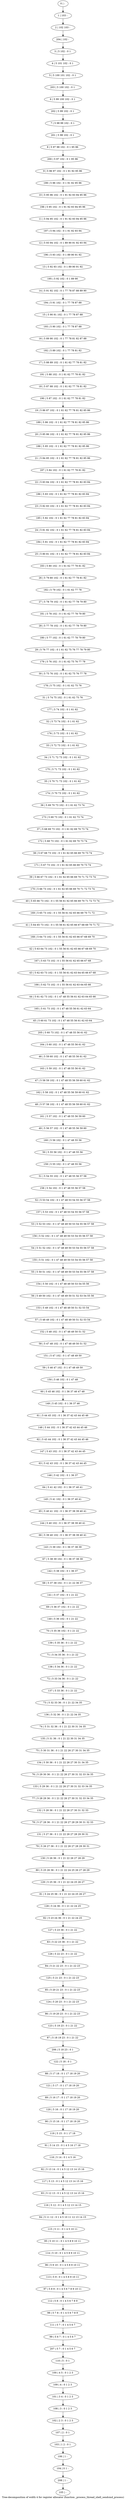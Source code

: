 digraph G {
graph [label="Tree-decomposition of width 4 for register allocator (function _process_thread_shell_sendcmd_process)"]
0[label="0 | : "];
1[label="1 | 103 : "];
2[label="2 | 102 103 : "];
3[label="3 | 5 102 : 0 1 "];
4[label="4 | 5 101 102 : 0 1 "];
5[label="5 | 5 100 101 102 : 0 1 "];
6[label="6 | 5 99 100 102 : 0 1 "];
7[label="7 | 5 98 99 102 : 0 1 "];
8[label="8 | 5 97 98 102 : 0 1 95 96 "];
9[label="9 | 5 96 97 102 : 0 1 91 92 95 96 "];
10[label="10 | 5 95 96 102 : 0 1 91 92 93 94 95 96 "];
11[label="11 | 5 94 95 102 : 0 1 91 92 93 94 95 96 "];
12[label="12 | 5 93 94 102 : 0 1 89 90 91 92 93 94 "];
13[label="13 | 5 92 93 102 : 0 1 89 90 91 92 "];
14[label="14 | 5 91 92 102 : 0 1 77 78 87 88 89 90 "];
15[label="15 | 5 90 91 102 : 0 1 77 78 87 88 "];
16[label="16 | 5 89 90 102 : 0 1 77 78 81 82 87 88 "];
17[label="17 | 5 88 89 102 : 0 1 61 62 77 78 81 82 "];
18[label="18 | 5 87 88 102 : 0 1 61 62 77 78 81 82 "];
19[label="19 | 5 86 87 102 : 0 1 61 62 77 78 81 82 85 86 "];
20[label="20 | 5 85 86 102 : 0 1 61 62 77 78 81 82 85 86 "];
21[label="21 | 5 84 85 102 : 0 1 61 62 77 78 81 82 85 86 "];
22[label="22 | 5 83 84 102 : 0 1 61 62 77 78 81 82 83 84 "];
23[label="23 | 5 82 83 102 : 0 1 61 62 77 78 81 82 83 84 "];
24[label="24 | 5 81 82 102 : 0 1 61 62 77 78 81 82 83 84 "];
25[label="25 | 5 80 81 102 : 0 1 61 62 77 78 81 82 83 84 "];
26[label="26 | 5 79 80 102 : 0 1 61 62 77 78 81 82 "];
27[label="27 | 5 78 79 102 : 0 1 61 62 77 78 79 80 "];
28[label="28 | 5 77 78 102 : 0 1 61 62 77 78 79 80 "];
29[label="29 | 5 76 77 102 : 0 1 61 62 75 76 77 78 79 80 "];
30[label="30 | 5 75 76 102 : 0 1 61 62 75 76 77 78 "];
31[label="31 | 5 74 75 102 : 0 1 61 62 75 76 "];
32[label="32 | 5 73 74 102 : 0 1 61 62 "];
33[label="33 | 5 72 73 102 : 0 1 61 62 "];
34[label="34 | 5 71 72 73 102 : 0 1 61 62 "];
35[label="35 | 5 70 71 73 102 : 0 1 61 62 "];
36[label="36 | 5 69 70 73 102 : 0 1 61 62 73 74 "];
37[label="37 | 5 68 69 73 102 : 0 1 61 62 69 70 73 74 "];
38[label="38 | 5 67 68 73 102 : 0 1 61 62 65 66 69 70 73 74 "];
39[label="39 | 5 66 67 73 102 : 0 1 61 62 65 66 69 70 71 72 73 74 "];
40[label="40 | 5 65 66 73 102 : 0 1 55 56 61 62 65 66 69 70 71 72 73 74 "];
41[label="41 | 5 64 65 73 102 : 0 1 55 56 61 62 65 66 67 68 69 70 71 72 "];
42[label="42 | 5 63 64 73 102 : 0 1 55 56 61 62 65 66 67 68 69 70 "];
43[label="43 | 5 62 63 73 102 : 0 1 55 56 61 62 63 64 65 66 67 68 "];
44[label="44 | 5 61 62 73 102 : 0 1 47 48 55 56 61 62 63 64 65 66 "];
45[label="45 | 5 60 61 73 102 : 0 1 47 48 55 56 61 62 63 64 "];
46[label="46 | 5 59 60 102 : 0 1 47 48 55 56 61 62 "];
47[label="47 | 5 58 59 102 : 0 1 47 48 55 56 59 60 61 62 "];
48[label="48 | 5 57 58 102 : 0 1 47 48 55 56 59 60 61 62 "];
49[label="49 | 5 56 57 102 : 0 1 47 48 55 56 59 60 "];
50[label="50 | 5 55 56 102 : 0 1 47 48 55 56 "];
51[label="51 | 5 54 55 102 : 0 1 47 48 55 56 57 58 "];
52[label="52 | 5 53 54 102 : 0 1 47 48 53 54 55 56 57 58 "];
53[label="53 | 5 52 53 102 : 0 1 47 48 49 50 53 54 55 56 57 58 "];
54[label="54 | 5 51 52 102 : 0 1 47 48 49 50 53 54 55 56 57 58 "];
55[label="55 | 5 50 51 102 : 0 1 47 48 49 50 53 54 55 56 57 58 "];
56[label="56 | 5 49 50 102 : 0 1 47 48 49 50 51 52 53 54 55 56 "];
57[label="57 | 5 48 49 102 : 0 1 47 48 49 50 51 52 53 54 "];
58[label="58 | 5 47 48 102 : 0 1 47 48 49 50 51 52 "];
59[label="59 | 5 46 47 102 : 0 1 47 48 49 50 "];
60[label="60 | 5 45 46 102 : 0 1 36 37 46 47 48 "];
61[label="61 | 5 44 45 102 : 0 1 36 37 42 43 44 45 46 "];
62[label="62 | 5 43 44 102 : 0 1 36 37 42 43 44 45 46 "];
63[label="63 | 5 42 43 102 : 0 1 36 37 42 43 44 45 "];
64[label="64 | 5 41 42 102 : 0 1 36 37 40 41 "];
65[label="65 | 5 40 41 102 : 0 1 36 37 38 39 40 41 "];
66[label="66 | 5 39 40 102 : 0 1 36 37 38 39 40 41 "];
67[label="67 | 5 38 39 102 : 0 1 36 37 38 39 "];
68[label="68 | 5 37 38 102 : 0 1 21 22 36 37 "];
69[label="69 | 5 36 37 102 : 0 1 21 22 "];
70[label="70 | 5 35 36 102 : 0 1 21 22 "];
71[label="71 | 5 34 35 36 : 0 1 21 22 "];
72[label="72 | 5 33 34 36 : 0 1 21 22 "];
73[label="73 | 5 32 33 36 : 0 1 21 22 34 35 "];
74[label="74 | 5 31 32 36 : 0 1 21 22 30 31 34 35 "];
75[label="75 | 5 30 31 36 : 0 1 21 22 26 27 30 31 34 35 "];
76[label="76 | 5 29 30 36 : 0 1 21 22 26 27 30 31 32 33 34 35 "];
77[label="77 | 5 28 29 36 : 0 1 21 22 26 27 30 31 32 33 34 35 "];
78[label="78 | 5 27 28 36 : 0 1 21 22 26 27 28 29 30 31 32 33 "];
79[label="79 | 5 26 27 36 : 0 1 21 22 26 27 28 29 30 31 "];
80[label="80 | 5 25 26 36 : 0 1 21 22 24 25 26 27 28 29 "];
81[label="81 | 5 24 25 36 : 0 1 21 22 24 25 26 27 "];
82[label="82 | 5 23 24 36 : 0 1 21 22 24 25 "];
83[label="83 | 5 22 23 36 : 0 1 21 22 "];
84[label="84 | 5 21 22 23 : 0 1 21 22 23 "];
85[label="85 | 5 20 21 23 : 0 1 21 22 23 "];
86[label="86 | 5 19 20 23 : 0 1 21 22 23 "];
87[label="87 | 5 18 19 23 : 0 1 21 22 "];
88[label="88 | 5 17 18 : 0 1 17 18 19 20 "];
89[label="89 | 5 16 17 : 0 1 17 18 19 20 "];
90[label="90 | 5 15 16 : 0 1 17 18 19 20 "];
91[label="91 | 5 14 15 : 0 1 4 5 16 17 18 "];
92[label="92 | 5 13 14 : 0 1 4 5 12 13 14 15 16 "];
93[label="93 | 5 12 13 : 0 1 4 5 12 13 14 15 16 "];
94[label="94 | 5 11 12 : 0 1 4 5 10 11 12 13 14 15 "];
95[label="95 | 5 10 11 : 0 1 4 5 8 9 10 11 "];
96[label="96 | 5 9 10 : 0 1 4 5 8 9 10 11 "];
97[label="97 | 5 8 9 : 0 1 4 5 6 7 8 9 10 11 "];
98[label="98 | 5 7 8 : 0 1 4 5 6 7 8 9 "];
99[label="99 | 5 6 7 : 0 1 4 5 6 7 "];
100[label="100 | 4 5 : 0 1 2 3 "];
101[label="101 | 3 4 : 0 1 2 3 "];
102[label="102 | 2 3 : 0 1 2 3 "];
103[label="103 | 1 2 : 0 1 "];
104[label="104 | 0 1 : "];
105[label="105 | : "];
106[label="106 | 1 : "];
107[label="107 | 2 : 0 1 "];
108[label="108 | 3 : 0 1 2 3 "];
109[label="109 | 4 : 0 1 2 3 "];
110[label="110 | 5 : 0 1 "];
111[label="111 | 5 7 : 0 1 4 5 6 7 "];
112[label="112 | 5 8 : 0 1 4 5 6 7 8 9 "];
113[label="113 | 5 9 : 0 1 4 5 8 9 10 11 "];
114[label="114 | 5 10 : 0 1 4 5 8 9 10 11 "];
115[label="115 | 5 11 : 0 1 4 5 10 11 "];
116[label="116 | 5 12 : 0 1 4 5 12 13 14 15 "];
117[label="117 | 5 13 : 0 1 4 5 12 13 14 15 16 "];
118[label="118 | 5 14 : 0 1 4 5 16 "];
119[label="119 | 5 15 : 0 1 17 18 "];
120[label="120 | 5 16 : 0 1 17 18 19 20 "];
121[label="121 | 5 17 : 0 1 17 18 19 20 "];
122[label="122 | 5 18 : 0 1 "];
123[label="123 | 5 19 23 : 0 1 21 22 "];
124[label="124 | 5 20 23 : 0 1 21 22 23 "];
125[label="125 | 5 21 23 : 0 1 21 22 23 "];
126[label="126 | 5 22 23 : 0 1 21 22 "];
127[label="127 | 5 23 36 : 0 1 21 22 "];
128[label="128 | 5 24 36 : 0 1 21 22 24 25 "];
129[label="129 | 5 25 36 : 0 1 21 22 24 25 26 27 "];
130[label="130 | 5 26 36 : 0 1 21 22 26 27 28 29 "];
131[label="131 | 5 27 36 : 0 1 21 22 26 27 28 29 30 31 "];
132[label="132 | 5 28 36 : 0 1 21 22 26 27 30 31 32 33 "];
133[label="133 | 5 29 36 : 0 1 21 22 26 27 30 31 32 33 34 35 "];
134[label="134 | 5 30 36 : 0 1 21 22 26 27 30 31 34 35 "];
135[label="135 | 5 31 36 : 0 1 21 22 30 31 34 35 "];
136[label="136 | 5 32 36 : 0 1 21 22 34 35 "];
137[label="137 | 5 33 36 : 0 1 21 22 "];
138[label="138 | 5 34 36 : 0 1 21 22 "];
139[label="139 | 5 35 36 : 0 1 21 22 "];
140[label="140 | 5 36 102 : 0 1 21 22 "];
141[label="141 | 5 37 102 : 0 1 21 22 "];
142[label="142 | 5 38 102 : 0 1 36 37 "];
143[label="143 | 5 39 102 : 0 1 36 37 38 39 "];
144[label="144 | 5 40 102 : 0 1 36 37 38 39 40 41 "];
145[label="145 | 5 41 102 : 0 1 36 37 40 41 "];
146[label="146 | 5 42 102 : 0 1 36 37 "];
147[label="147 | 5 43 102 : 0 1 36 37 42 43 44 45 "];
148[label="148 | 5 44 102 : 0 1 36 37 42 43 44 45 46 "];
149[label="149 | 5 45 102 : 0 1 36 37 46 "];
150[label="150 | 5 46 102 : 0 1 47 48 "];
151[label="151 | 5 47 102 : 0 1 47 48 49 50 "];
152[label="152 | 5 48 102 : 0 1 47 48 49 50 51 52 "];
153[label="153 | 5 49 102 : 0 1 47 48 49 50 51 52 53 54 "];
154[label="154 | 5 50 102 : 0 1 47 48 49 50 53 54 55 56 "];
155[label="155 | 5 51 102 : 0 1 47 48 49 50 53 54 55 56 57 58 "];
156[label="156 | 5 52 102 : 0 1 47 48 49 50 53 54 55 56 57 58 "];
157[label="157 | 5 53 102 : 0 1 47 48 53 54 55 56 57 58 "];
158[label="158 | 5 54 102 : 0 1 47 48 55 56 57 58 "];
159[label="159 | 5 55 102 : 0 1 47 48 55 56 "];
160[label="160 | 5 56 102 : 0 1 47 48 55 56 "];
161[label="161 | 5 57 102 : 0 1 47 48 55 56 59 60 "];
162[label="162 | 5 58 102 : 0 1 47 48 55 56 59 60 61 62 "];
163[label="163 | 5 59 102 : 0 1 47 48 55 56 61 62 "];
164[label="164 | 5 60 102 : 0 1 47 48 55 56 61 62 "];
165[label="165 | 5 61 73 102 : 0 1 47 48 55 56 61 62 63 64 "];
166[label="166 | 5 62 73 102 : 0 1 55 56 61 62 63 64 65 66 "];
167[label="167 | 5 63 73 102 : 0 1 55 56 61 62 65 66 67 68 "];
168[label="168 | 5 64 73 102 : 0 1 55 56 61 62 65 66 67 68 69 70 "];
169[label="169 | 5 65 73 102 : 0 1 55 56 61 62 65 66 69 70 71 72 "];
170[label="170 | 5 66 73 102 : 0 1 61 62 65 66 69 70 71 72 73 74 "];
171[label="171 | 5 67 73 102 : 0 1 61 62 65 66 69 70 73 74 "];
172[label="172 | 5 68 73 102 : 0 1 61 62 69 70 73 74 "];
173[label="173 | 5 69 73 102 : 0 1 61 62 73 74 "];
174[label="174 | 5 70 73 102 : 0 1 61 62 "];
175[label="175 | 5 71 73 102 : 0 1 61 62 "];
176[label="176 | 5 73 102 : 0 1 61 62 "];
177[label="177 | 5 74 102 : 0 1 61 62 "];
178[label="178 | 5 75 102 : 0 1 61 62 75 76 "];
179[label="179 | 5 76 102 : 0 1 61 62 75 76 77 78 "];
180[label="180 | 5 77 102 : 0 1 61 62 77 78 79 80 "];
181[label="181 | 5 78 102 : 0 1 61 62 77 78 79 80 "];
182[label="182 | 5 79 102 : 0 1 61 62 77 78 "];
183[label="183 | 5 80 102 : 0 1 61 62 77 78 81 82 "];
184[label="184 | 5 81 102 : 0 1 61 62 77 78 81 82 83 84 "];
185[label="185 | 5 82 102 : 0 1 61 62 77 78 81 82 83 84 "];
186[label="186 | 5 83 102 : 0 1 61 62 77 78 81 82 83 84 "];
187[label="187 | 5 84 102 : 0 1 61 62 77 78 81 82 "];
188[label="188 | 5 85 102 : 0 1 61 62 77 78 81 82 85 86 "];
189[label="189 | 5 86 102 : 0 1 61 62 77 78 81 82 85 86 "];
190[label="190 | 5 87 102 : 0 1 61 62 77 78 81 82 "];
191[label="191 | 5 88 102 : 0 1 61 62 77 78 81 82 "];
192[label="192 | 5 89 102 : 0 1 77 78 81 82 "];
193[label="193 | 5 90 102 : 0 1 77 78 87 88 "];
194[label="194 | 5 91 102 : 0 1 77 78 87 88 "];
195[label="195 | 5 92 102 : 0 1 89 90 "];
196[label="196 | 5 93 102 : 0 1 89 90 91 92 "];
197[label="197 | 5 94 102 : 0 1 91 92 93 94 "];
198[label="198 | 5 95 102 : 0 1 91 92 93 94 95 96 "];
199[label="199 | 5 96 102 : 0 1 91 92 95 96 "];
200[label="200 | 5 97 102 : 0 1 95 96 "];
201[label="201 | 5 98 102 : 0 1 "];
202[label="202 | 5 99 102 : 0 1 "];
203[label="203 | 5 100 102 : 0 1 "];
204[label="204 | 102 : "];
205[label="205 | 5 60 73 102 : 0 1 47 48 55 56 61 62 "];
206[label="206 | 5 18 23 : 0 1 "];
207[label="207 | 5 7 : 0 1 4 5 6 7 "];
208[label="208 | 1 : "];
0->1 ;
1->2 ;
3->4 ;
4->5 ;
33->34 ;
106->104 ;
103->106 ;
107->103 ;
102->107 ;
108->102 ;
101->108 ;
109->101 ;
100->109 ;
110->100 ;
111->99 ;
98->111 ;
112->98 ;
97->112 ;
113->97 ;
96->113 ;
114->96 ;
95->114 ;
115->95 ;
94->115 ;
116->94 ;
93->116 ;
117->93 ;
92->117 ;
118->92 ;
91->118 ;
119->91 ;
90->119 ;
120->90 ;
89->120 ;
121->89 ;
88->121 ;
122->88 ;
123->87 ;
86->123 ;
124->86 ;
85->124 ;
125->85 ;
84->125 ;
126->84 ;
83->126 ;
127->83 ;
82->127 ;
128->82 ;
81->128 ;
129->81 ;
80->129 ;
130->80 ;
79->130 ;
131->79 ;
78->131 ;
132->78 ;
77->132 ;
133->77 ;
76->133 ;
134->76 ;
75->134 ;
135->75 ;
74->135 ;
136->74 ;
73->136 ;
137->73 ;
72->137 ;
138->72 ;
71->138 ;
139->71 ;
70->139 ;
140->70 ;
69->140 ;
141->69 ;
68->141 ;
142->68 ;
67->142 ;
143->67 ;
66->143 ;
144->66 ;
65->144 ;
145->65 ;
64->145 ;
146->64 ;
63->146 ;
147->63 ;
62->147 ;
148->62 ;
61->148 ;
149->61 ;
60->149 ;
150->60 ;
59->150 ;
151->59 ;
58->151 ;
152->58 ;
57->152 ;
153->57 ;
56->153 ;
154->56 ;
55->154 ;
155->55 ;
54->155 ;
156->54 ;
53->156 ;
157->53 ;
52->157 ;
158->52 ;
51->158 ;
159->51 ;
50->159 ;
160->50 ;
49->160 ;
161->49 ;
48->161 ;
162->48 ;
47->162 ;
163->47 ;
46->163 ;
164->46 ;
165->45 ;
44->165 ;
166->44 ;
43->166 ;
167->43 ;
42->167 ;
168->42 ;
41->168 ;
169->41 ;
40->169 ;
170->40 ;
39->170 ;
171->39 ;
38->171 ;
172->38 ;
37->172 ;
173->37 ;
36->173 ;
174->36 ;
35->174 ;
175->35 ;
34->175 ;
176->33 ;
32->176 ;
177->32 ;
31->177 ;
178->31 ;
30->178 ;
179->30 ;
29->179 ;
180->29 ;
28->180 ;
181->28 ;
27->181 ;
182->27 ;
26->182 ;
183->26 ;
25->183 ;
184->25 ;
24->184 ;
185->24 ;
23->185 ;
186->23 ;
22->186 ;
187->22 ;
21->187 ;
188->21 ;
20->188 ;
189->20 ;
19->189 ;
190->19 ;
18->190 ;
191->18 ;
17->191 ;
192->17 ;
16->192 ;
193->16 ;
15->193 ;
194->15 ;
14->194 ;
195->14 ;
13->195 ;
196->13 ;
12->196 ;
197->12 ;
11->197 ;
198->11 ;
10->198 ;
199->10 ;
9->199 ;
200->9 ;
8->200 ;
201->8 ;
7->201 ;
202->7 ;
6->202 ;
203->6 ;
5->203 ;
204->3 ;
2->204 ;
205->164 ;
45->205 ;
206->122 ;
87->206 ;
207->110 ;
99->207 ;
208->105 ;
104->208 ;
}
